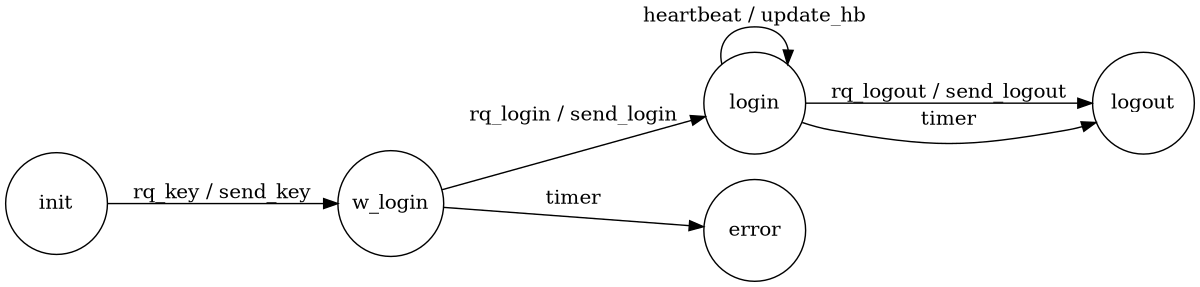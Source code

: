 
//  generated automatically  2020-11-02 10:11:19

digraph finite_state_machine {
    rankdir=LR;
    size="8,5"
    node [shape = circle, width=1];


    
    init -> w_login [label="rq_key / send_key"]
    
    
    
    w_login -> login [label="rq_login / send_login"]
    
    
    w_login -> error [label="timer"]
    
    
    
    login -> logout [label="rq_logout / send_logout"]
    
    
    login -> login [label="heartbeat / update_hb"]
    
    
    login -> logout [label="timer"]
    
    
    
    

}
